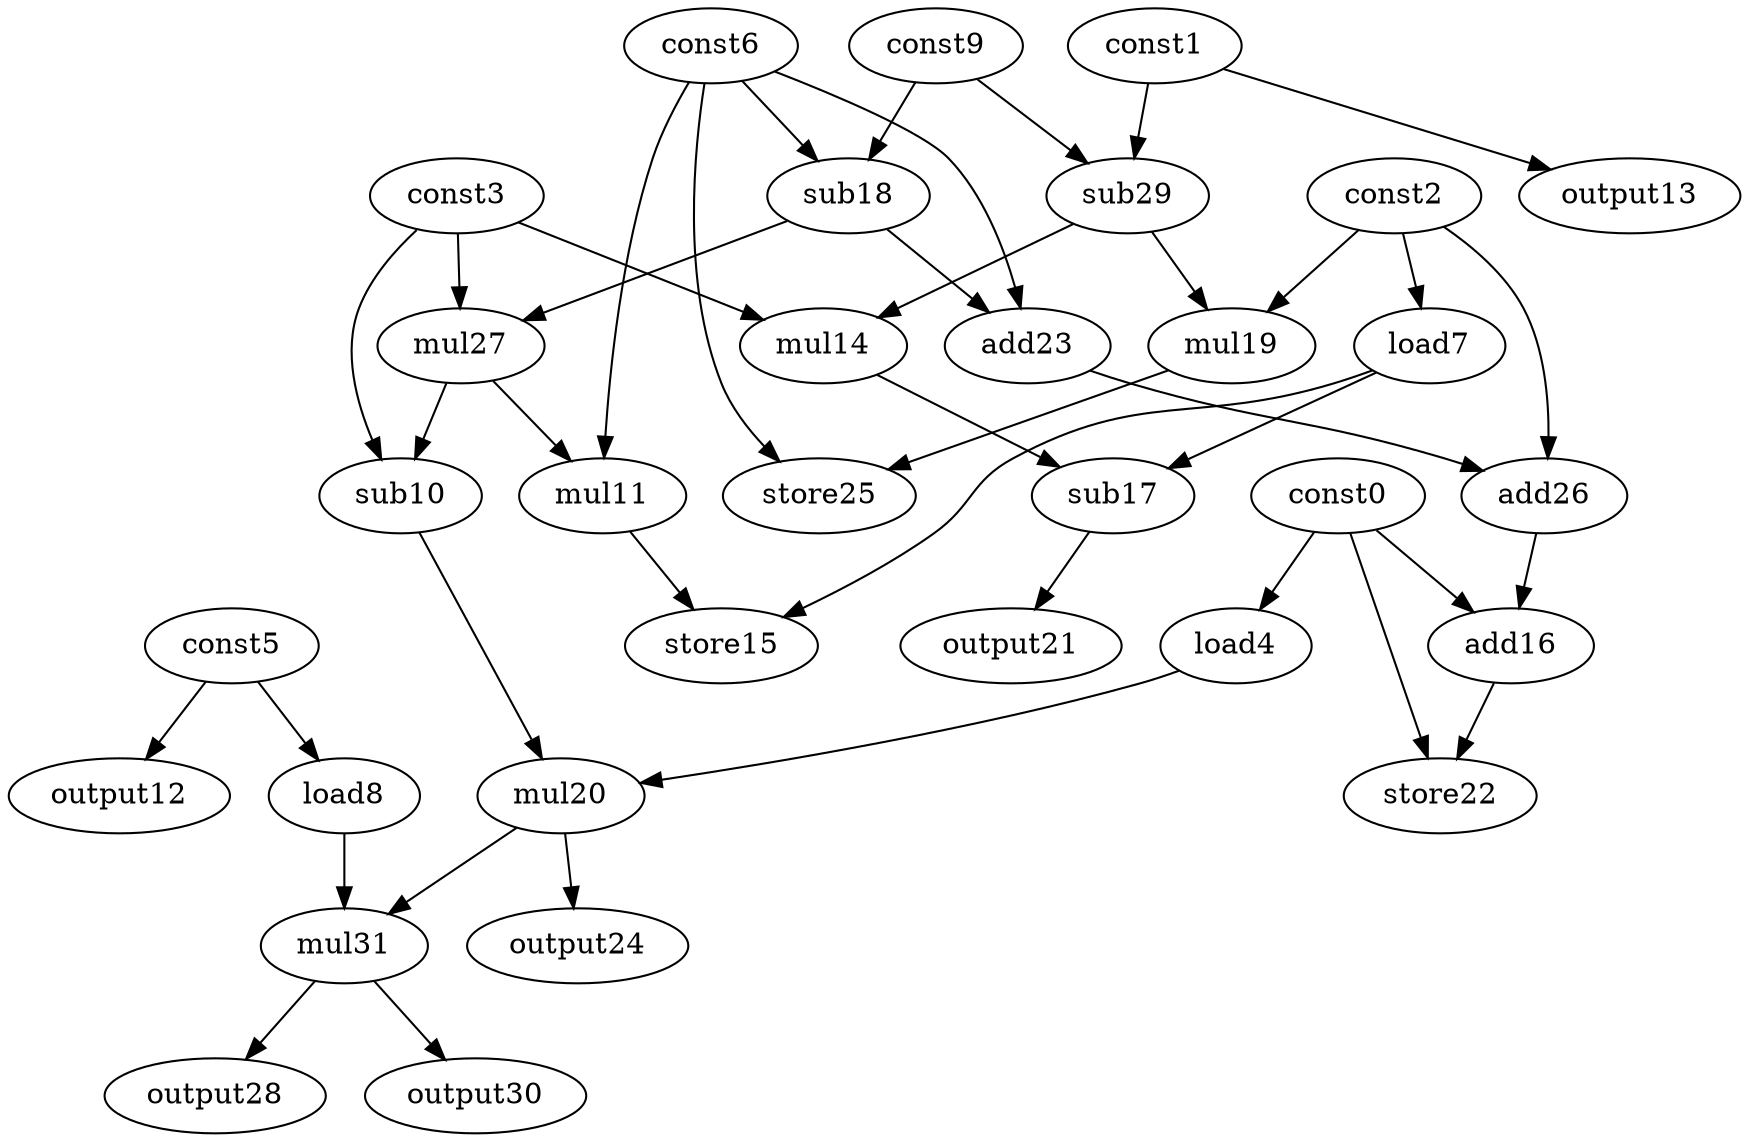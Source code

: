 digraph G { 
const0[opcode=const]; 
const1[opcode=const]; 
const2[opcode=const]; 
const3[opcode=const]; 
load4[opcode=load]; 
const5[opcode=const]; 
const6[opcode=const]; 
load7[opcode=load]; 
load8[opcode=load]; 
const9[opcode=const]; 
sub10[opcode=sub]; 
mul11[opcode=mul]; 
output12[opcode=output]; 
output13[opcode=output]; 
mul14[opcode=mul]; 
store15[opcode=store]; 
add16[opcode=add]; 
sub17[opcode=sub]; 
sub18[opcode=sub]; 
mul19[opcode=mul]; 
mul20[opcode=mul]; 
output21[opcode=output]; 
store22[opcode=store]; 
add23[opcode=add]; 
output24[opcode=output]; 
store25[opcode=store]; 
add26[opcode=add]; 
mul27[opcode=mul]; 
output28[opcode=output]; 
sub29[opcode=sub]; 
output30[opcode=output]; 
mul31[opcode=mul]; 
const0->load4[operand=0];
const2->load7[operand=0];
const5->load8[operand=0];
const5->output12[operand=0];
const1->output13[operand=0];
const9->sub18[operand=0];
const6->sub18[operand=1];
const9->sub29[operand=0];
const1->sub29[operand=1];
const3->mul14[operand=0];
sub29->mul14[operand=1];
const2->mul19[operand=0];
sub29->mul19[operand=1];
sub18->add23[operand=0];
const6->add23[operand=1];
sub18->mul27[operand=0];
const3->mul27[operand=1];
mul27->sub10[operand=0];
const3->sub10[operand=1];
mul27->mul11[operand=0];
const6->mul11[operand=1];
mul14->sub17[operand=0];
load7->sub17[operand=1];
mul19->store25[operand=0];
const6->store25[operand=1];
const2->add26[operand=0];
add23->add26[operand=1];
mul11->store15[operand=0];
load7->store15[operand=1];
const0->add16[operand=0];
add26->add16[operand=1];
sub10->mul20[operand=0];
load4->mul20[operand=1];
sub17->output21[operand=0];
add16->store22[operand=0];
const0->store22[operand=1];
mul20->output24[operand=0];
load8->mul31[operand=0];
mul20->mul31[operand=1];
mul31->output28[operand=0];
mul31->output30[operand=0];
}
